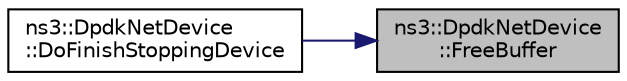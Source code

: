 digraph "ns3::DpdkNetDevice::FreeBuffer"
{
 // LATEX_PDF_SIZE
  edge [fontname="Helvetica",fontsize="10",labelfontname="Helvetica",labelfontsize="10"];
  node [fontname="Helvetica",fontsize="10",shape=record];
  rankdir="RL";
  Node1 [label="ns3::DpdkNetDevice\l::FreeBuffer",height=0.2,width=0.4,color="black", fillcolor="grey75", style="filled", fontcolor="black",tooltip="Free the given packet buffer."];
  Node1 -> Node2 [dir="back",color="midnightblue",fontsize="10",style="solid",fontname="Helvetica"];
  Node2 [label="ns3::DpdkNetDevice\l::DoFinishStoppingDevice",height=0.2,width=0.4,color="black", fillcolor="white", style="filled",URL="$classns3_1_1_dpdk_net_device.html#a85b887df248b204f4a4af246a5176269",tooltip="Complete additional actions, if any, to tear down the device."];
}
